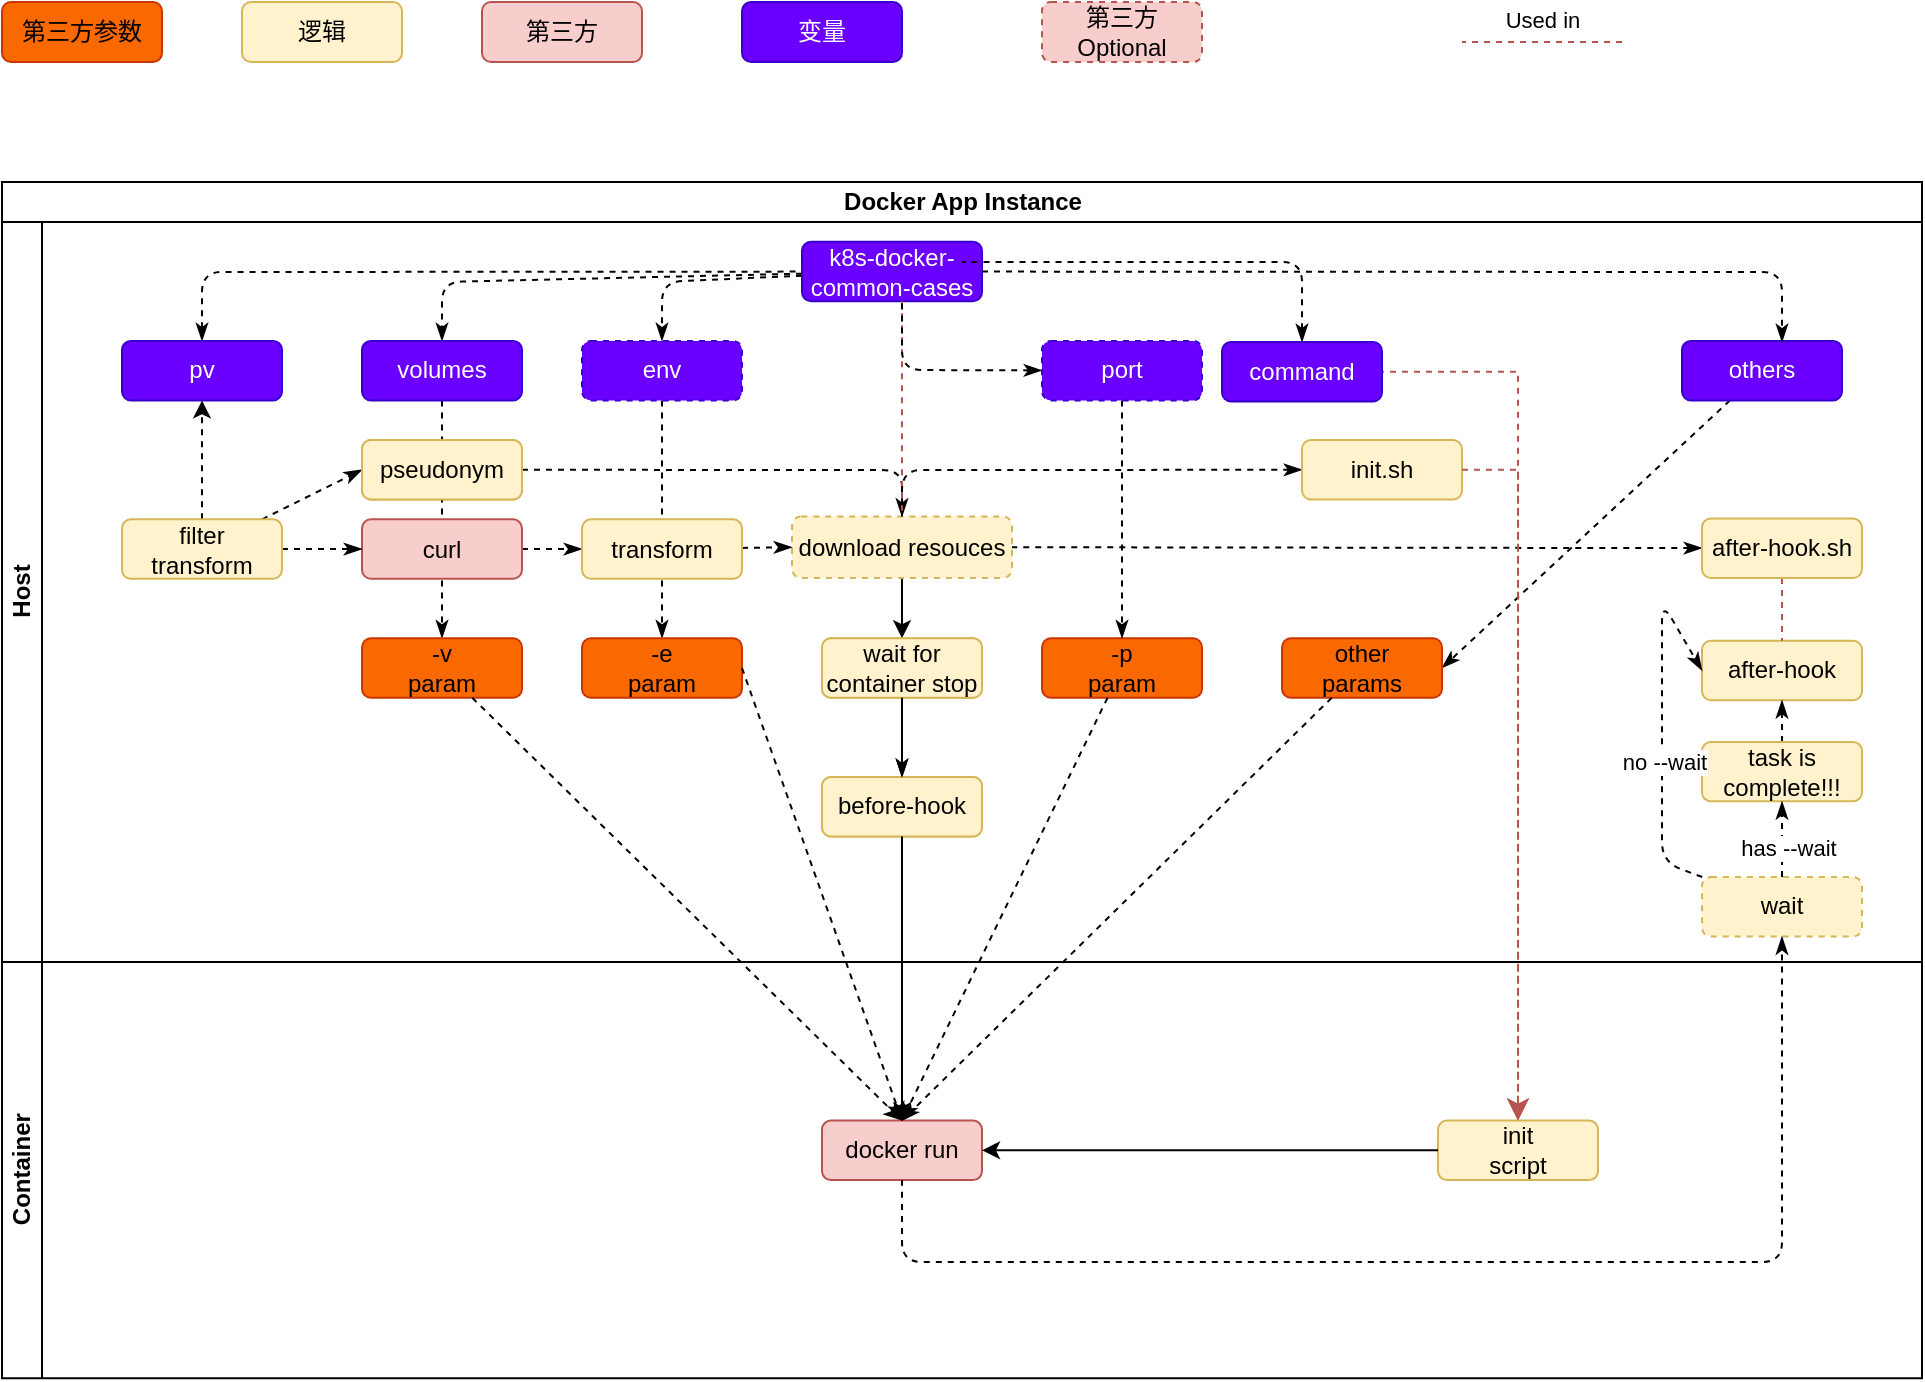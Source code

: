 <mxfile>
    <diagram id="c55iqcwvUlj2xSzX-zpX" name="app inst">
        <mxGraphModel dx="1386" dy="768" grid="1" gridSize="10" guides="1" tooltips="1" connect="1" arrows="1" fold="1" page="1" pageScale="1" pageWidth="1100" pageHeight="850" math="0" shadow="0">
            <root>
                <mxCell id="0"/>
                <mxCell id="1" parent="0"/>
                <mxCell id="2" value="逻辑" style="rounded=1;whiteSpace=wrap;html=1;fillColor=#fff2cc;strokeColor=#d6b656;" vertex="1" parent="1">
                    <mxGeometry x="230" y="30" width="80" height="30" as="geometry"/>
                </mxCell>
                <mxCell id="3" value="第三方" style="rounded=1;whiteSpace=wrap;html=1;fillColor=#f8cecc;strokeColor=#b85450;" vertex="1" parent="1">
                    <mxGeometry x="350" y="30" width="80" height="30" as="geometry"/>
                </mxCell>
                <mxCell id="4" value="变量" style="rounded=1;whiteSpace=wrap;html=1;fillColor=#6a00ff;strokeColor=#3700CC;fontColor=#ffffff;" vertex="1" parent="1">
                    <mxGeometry x="480" y="30" width="80" height="30" as="geometry"/>
                </mxCell>
                <mxCell id="60" value="第三方&lt;br&gt;Optional" style="rounded=1;whiteSpace=wrap;html=1;fillColor=#f8cecc;strokeColor=#b85450;dashed=1;" vertex="1" parent="1">
                    <mxGeometry x="630" y="30" width="80" height="30" as="geometry"/>
                </mxCell>
                <mxCell id="61" value="Used in" style="endArrow=none;dashed=1;html=1;spacingBottom=22;fillColor=#f8cecc;strokeColor=#b85450;" edge="1" parent="1">
                    <mxGeometry width="50" height="50" relative="1" as="geometry">
                        <mxPoint x="920" y="50" as="sourcePoint"/>
                        <mxPoint x="840" y="50" as="targetPoint"/>
                    </mxGeometry>
                </mxCell>
                <mxCell id="62" value="第三方参数" style="rounded=1;whiteSpace=wrap;html=1;fillColor=#fa6800;strokeColor=#C73500;fontColor=#000000;" vertex="1" parent="1">
                    <mxGeometry x="110" y="30" width="80" height="30" as="geometry"/>
                </mxCell>
                <mxCell id="145" value="" style="group" vertex="1" connectable="0" parent="1">
                    <mxGeometry x="110" y="120" width="960" height="555" as="geometry"/>
                </mxCell>
                <mxCell id="5" value="Docker App Instance" style="swimlane;childLayout=stackLayout;resizeParent=1;resizeParentMax=0;horizontal=1;startSize=20;horizontalStack=0;html=1;" vertex="1" parent="145">
                    <mxGeometry width="960" height="390" as="geometry">
                        <mxRectangle width="80" height="30" as="alternateBounds"/>
                    </mxGeometry>
                </mxCell>
                <mxCell id="6" value="Host" style="swimlane;startSize=20;horizontal=0;html=1;" vertex="1" parent="5">
                    <mxGeometry y="20" width="960" height="370" as="geometry"/>
                </mxCell>
                <mxCell id="33" value="wait for container stop" style="rounded=1;whiteSpace=wrap;html=1;fillColor=#fff2cc;strokeColor=#d6b656;" vertex="1" parent="6">
                    <mxGeometry x="410" y="208.125" width="80" height="29.732" as="geometry"/>
                </mxCell>
                <mxCell id="65" value="before-hook" style="rounded=1;whiteSpace=wrap;html=1;fillColor=#fff2cc;strokeColor=#d6b656;" vertex="1" parent="6">
                    <mxGeometry x="410" y="277.5" width="80" height="29.732" as="geometry"/>
                </mxCell>
                <mxCell id="59" style="edgeStyle=none;html=1;entryX=0.5;entryY=0;entryDx=0;entryDy=0;endArrow=classicThin;endFill=1;" edge="1" parent="6" source="33" target="65">
                    <mxGeometry relative="1" as="geometry"/>
                </mxCell>
                <mxCell id="73" style="edgeStyle=none;html=1;entryX=0.5;entryY=0;entryDx=0;entryDy=0;endArrow=classicThin;dashed=1;startArrow=none;startFill=0;endFill=1;" edge="1" parent="6" source="69" target="91">
                    <mxGeometry relative="1" as="geometry">
                        <Array as="points">
                            <mxPoint x="450" y="124"/>
                        </Array>
                    </mxGeometry>
                </mxCell>
                <mxCell id="69" value="pseudonym" style="rounded=1;whiteSpace=wrap;html=1;fillColor=#fff2cc;strokeColor=#d6b656;" vertex="1" parent="6">
                    <mxGeometry x="180" y="109.018" width="80" height="29.732" as="geometry"/>
                </mxCell>
                <mxCell id="71" style="edgeStyle=none;html=1;entryX=0;entryY=0.5;entryDx=0;entryDy=0;endArrow=classicThin;dashed=1;startArrow=none;startFill=0;endFill=1;" edge="1" parent="6" source="70" target="69">
                    <mxGeometry relative="1" as="geometry"/>
                </mxCell>
                <mxCell id="82" value="Host" style="swimlane;startSize=20;horizontal=0;html=1;fontStyle=1" vertex="1" parent="6">
                    <mxGeometry width="960" height="370" as="geometry"/>
                </mxCell>
                <mxCell id="158" style="edgeStyle=none;html=1;entryX=0.5;entryY=0;entryDx=0;entryDy=0;dashed=1;startArrow=none;startFill=0;endArrow=classicThin;endFill=1;" edge="1" parent="82" source="88" target="95">
                    <mxGeometry relative="1" as="geometry">
                        <Array as="points">
                            <mxPoint x="220" y="30"/>
                        </Array>
                    </mxGeometry>
                </mxCell>
                <mxCell id="159" style="edgeStyle=none;html=1;entryX=0.5;entryY=0;entryDx=0;entryDy=0;dashed=1;startArrow=none;startFill=0;endArrow=classicThin;endFill=1;" edge="1" parent="82" source="88" target="101">
                    <mxGeometry relative="1" as="geometry">
                        <Array as="points">
                            <mxPoint x="330" y="30"/>
                        </Array>
                    </mxGeometry>
                </mxCell>
                <mxCell id="88" value="k8s-docker-common-cases" style="rounded=1;whiteSpace=wrap;html=1;fillColor=#6a00ff;strokeColor=#3700CC;fontColor=#ffffff;" vertex="1" parent="82">
                    <mxGeometry x="400" y="9.911" width="90" height="29.732" as="geometry"/>
                </mxCell>
                <mxCell id="90" style="edgeStyle=none;html=1;entryX=0.5;entryY=0;entryDx=0;entryDy=0;" edge="1" parent="82" source="91" target="99">
                    <mxGeometry relative="1" as="geometry"/>
                </mxCell>
                <mxCell id="91" value="download resouces" style="rounded=1;whiteSpace=wrap;html=1;fillColor=#fff2cc;strokeColor=#d6b656;dashed=1;" vertex="1" parent="82">
                    <mxGeometry x="395" y="147.25" width="110" height="30.723" as="geometry"/>
                </mxCell>
                <mxCell id="92" style="edgeStyle=none;html=1;entryX=0.5;entryY=0;entryDx=0;entryDy=0;exitX=0.5;exitY=1;exitDx=0;exitDy=0;endArrow=none;strokeColor=#b85450;dashed=1;spacingBottom=22;fillColor=#f8cecc;" edge="1" parent="82" target="91">
                    <mxGeometry relative="1" as="geometry">
                        <mxPoint x="450" y="39.643" as="sourcePoint"/>
                    </mxGeometry>
                </mxCell>
                <mxCell id="93" style="edgeStyle=none;html=1;entryX=0.5;entryY=0;entryDx=0;entryDy=0;endArrow=classicThin;endFill=1;dashed=1;startArrow=none;startFill=0;" edge="1" parent="82" source="95" target="98">
                    <mxGeometry relative="1" as="geometry">
                        <mxPoint x="180" y="222.991" as="targetPoint"/>
                    </mxGeometry>
                </mxCell>
                <mxCell id="95" value="volumes" style="rounded=1;whiteSpace=wrap;html=1;fillColor=#6a00ff;strokeColor=#3700CC;fontColor=#ffffff;" vertex="1" parent="82">
                    <mxGeometry x="180" y="59.465" width="80" height="29.732" as="geometry"/>
                </mxCell>
                <mxCell id="98" value="-v&lt;br&gt;param" style="rounded=1;whiteSpace=wrap;html=1;fillColor=#fa6800;strokeColor=#C73500;fontColor=#000000;" vertex="1" parent="82">
                    <mxGeometry x="180" y="208.125" width="80" height="29.732" as="geometry"/>
                </mxCell>
                <mxCell id="99" value="wait for container stop" style="rounded=1;whiteSpace=wrap;html=1;fillColor=#fff2cc;strokeColor=#d6b656;" vertex="1" parent="82">
                    <mxGeometry x="410" y="208.125" width="80" height="29.732" as="geometry"/>
                </mxCell>
                <mxCell id="100" style="edgeStyle=none;html=1;entryX=0.5;entryY=0;entryDx=0;entryDy=0;fontColor=default;endArrow=classicThin;endFill=1;dashed=1;startArrow=none;startFill=0;" edge="1" parent="82" source="101" target="102">
                    <mxGeometry relative="1" as="geometry"/>
                </mxCell>
                <mxCell id="101" value="env" style="rounded=1;whiteSpace=wrap;html=1;fillColor=#6a00ff;strokeColor=#3700CC;dashed=1;fontColor=#ffffff;" vertex="1" parent="82">
                    <mxGeometry x="290" y="59.469" width="80" height="29.732" as="geometry"/>
                </mxCell>
                <mxCell id="102" value="-e&lt;br&gt;param" style="rounded=1;whiteSpace=wrap;html=1;fillColor=#fa6800;strokeColor=#C73500;fontColor=#000000;" vertex="1" parent="82">
                    <mxGeometry x="290" y="208.129" width="80" height="29.732" as="geometry"/>
                </mxCell>
                <mxCell id="103" style="edgeStyle=none;html=1;endArrow=classicThin;dashed=1;startArrow=none;startFill=0;endFill=1;" edge="1" parent="82" source="104" target="111">
                    <mxGeometry relative="1" as="geometry"/>
                </mxCell>
                <mxCell id="104" value="curl" style="rounded=1;whiteSpace=wrap;html=1;fillColor=#f8cecc;strokeColor=#b85450;" vertex="1" parent="82">
                    <mxGeometry x="180" y="148.661" width="80" height="29.732" as="geometry"/>
                </mxCell>
                <mxCell id="108" value="before-hook" style="rounded=1;whiteSpace=wrap;html=1;fillColor=#fff2cc;strokeColor=#d6b656;" vertex="1" parent="82">
                    <mxGeometry x="410" y="277.5" width="80" height="29.732" as="geometry"/>
                </mxCell>
                <mxCell id="109" style="edgeStyle=none;html=1;entryX=0.5;entryY=0;entryDx=0;entryDy=0;endArrow=classicThin;endFill=1;" edge="1" parent="82" source="99" target="108">
                    <mxGeometry relative="1" as="geometry"/>
                </mxCell>
                <mxCell id="110" style="edgeStyle=none;html=1;entryX=0;entryY=0.5;entryDx=0;entryDy=0;endArrow=classicThin;dashed=1;startArrow=none;startFill=0;endFill=1;" edge="1" parent="82" source="111" target="91">
                    <mxGeometry relative="1" as="geometry"/>
                </mxCell>
                <mxCell id="111" value="transform" style="rounded=1;whiteSpace=wrap;html=1;fillColor=#fff2cc;strokeColor=#d6b656;" vertex="1" parent="82">
                    <mxGeometry x="290" y="148.661" width="80" height="29.732" as="geometry"/>
                </mxCell>
                <mxCell id="113" value="pseudonym" style="rounded=1;whiteSpace=wrap;html=1;fillColor=#fff2cc;strokeColor=#d6b656;" vertex="1" parent="82">
                    <mxGeometry x="180" y="109.018" width="80" height="29.732" as="geometry"/>
                </mxCell>
                <mxCell id="123" style="edgeStyle=none;html=1;dashed=1;startArrow=classicThin;startFill=1;endArrow=none;endFill=0;" edge="1" parent="82" source="121" target="88">
                    <mxGeometry relative="1" as="geometry">
                        <Array as="points">
                            <mxPoint x="100" y="25"/>
                        </Array>
                    </mxGeometry>
                </mxCell>
                <mxCell id="121" value="pv" style="rounded=1;whiteSpace=wrap;html=1;fillColor=#6a00ff;strokeColor=#3700CC;fontColor=#ffffff;" vertex="1" parent="82">
                    <mxGeometry x="60" y="59.466" width="80" height="29.732" as="geometry"/>
                </mxCell>
                <mxCell id="122" style="edgeStyle=none;html=1;dashed=1;" edge="1" parent="82" source="70" target="121">
                    <mxGeometry relative="1" as="geometry"/>
                </mxCell>
                <mxCell id="156" style="edgeStyle=none;html=1;entryX=0;entryY=0.5;entryDx=0;entryDy=0;dashed=1;startArrow=none;startFill=0;endArrow=classicThin;endFill=1;" edge="1" parent="82" source="70" target="104">
                    <mxGeometry relative="1" as="geometry"/>
                </mxCell>
                <mxCell id="70" value="filter&lt;br&gt;transform" style="rounded=1;whiteSpace=wrap;html=1;fillColor=#fff2cc;strokeColor=#d6b656;" vertex="1" parent="82">
                    <mxGeometry x="60" y="148.661" width="80" height="29.732" as="geometry"/>
                </mxCell>
                <mxCell id="161" style="edgeStyle=none;html=1;dashed=1;startArrow=classicThin;startFill=1;endArrow=none;endFill=0;entryX=0.5;entryY=0;entryDx=0;entryDy=0;" edge="1" parent="82" source="77" target="91">
                    <mxGeometry relative="1" as="geometry">
                        <Array as="points">
                            <mxPoint x="450" y="124"/>
                        </Array>
                    </mxGeometry>
                </mxCell>
                <mxCell id="77" value="init.sh" style="rounded=1;whiteSpace=wrap;html=1;fillColor=#fff2cc;strokeColor=#d6b656;" vertex="1" parent="82">
                    <mxGeometry x="650" y="109.015" width="80" height="29.732" as="geometry"/>
                </mxCell>
                <mxCell id="127" value="-p&lt;br&gt;param" style="rounded=1;whiteSpace=wrap;html=1;fillColor=#fa6800;strokeColor=#C73500;fontColor=#000000;" vertex="1" parent="82">
                    <mxGeometry x="520" y="208.12" width="80" height="29.732" as="geometry"/>
                </mxCell>
                <mxCell id="129" style="edgeStyle=none;html=1;entryX=0.5;entryY=0;entryDx=0;entryDy=0;dashed=1;endArrow=classicThin;endFill=1;startArrow=none;startFill=0;" edge="1" parent="82" source="128" target="127">
                    <mxGeometry relative="1" as="geometry"/>
                </mxCell>
                <mxCell id="132" style="edgeStyle=none;html=1;dashed=1;startArrow=classicThin;startFill=1;endArrow=none;endFill=0;" edge="1" parent="82" source="128">
                    <mxGeometry relative="1" as="geometry">
                        <mxPoint x="450" y="40" as="targetPoint"/>
                        <Array as="points">
                            <mxPoint x="450" y="74"/>
                        </Array>
                    </mxGeometry>
                </mxCell>
                <mxCell id="128" value="port" style="rounded=1;whiteSpace=wrap;html=1;fillColor=#6a00ff;strokeColor=#3700CC;dashed=1;fontColor=#ffffff;" vertex="1" parent="82">
                    <mxGeometry x="520" y="59.46" width="80" height="29.732" as="geometry"/>
                </mxCell>
                <mxCell id="63" value="after-hook" style="rounded=1;whiteSpace=wrap;html=1;fillColor=#fff2cc;strokeColor=#d6b656;" vertex="1" parent="82">
                    <mxGeometry x="850" y="209.393" width="80" height="29.732" as="geometry"/>
                </mxCell>
                <mxCell id="137" style="edgeStyle=none;html=1;entryX=1;entryY=0.5;entryDx=0;entryDy=0;dashed=1;startArrow=classicThin;startFill=1;endArrow=none;endFill=0;" edge="1" parent="82" source="135" target="91">
                    <mxGeometry relative="1" as="geometry"/>
                </mxCell>
                <mxCell id="138" style="edgeStyle=none;html=1;entryX=0.5;entryY=0;entryDx=0;entryDy=0;dashed=1;startArrow=none;startFill=0;endArrow=none;endFill=0;strokeColor=#b85450;spacingBottom=22;fillColor=#f8cecc;" edge="1" parent="82" source="135" target="63">
                    <mxGeometry relative="1" as="geometry"/>
                </mxCell>
                <mxCell id="135" value="after-hook.sh" style="rounded=1;whiteSpace=wrap;html=1;fillColor=#fff2cc;strokeColor=#d6b656;" vertex="1" parent="82">
                    <mxGeometry x="850" y="148.246" width="80" height="29.732" as="geometry"/>
                </mxCell>
                <mxCell id="143" style="edgeStyle=none;html=1;entryX=1;entryY=0.5;entryDx=0;entryDy=0;dashed=1;startArrow=none;startFill=0;endArrow=classicThin;endFill=1;" edge="1" parent="82" source="139" target="141">
                    <mxGeometry relative="1" as="geometry"/>
                </mxCell>
                <mxCell id="139" value="others" style="rounded=1;whiteSpace=wrap;html=1;fillColor=#6a00ff;strokeColor=#3700CC;fontColor=#ffffff;" vertex="1" parent="82">
                    <mxGeometry x="840" y="59.464" width="80" height="29.732" as="geometry"/>
                </mxCell>
                <mxCell id="141" value="other&lt;br&gt;params" style="rounded=1;whiteSpace=wrap;html=1;fillColor=#fa6800;strokeColor=#C73500;fontColor=#000000;" vertex="1" parent="82">
                    <mxGeometry x="640" y="208.124" width="80" height="29.732" as="geometry"/>
                </mxCell>
                <mxCell id="150" style="edgeStyle=none;html=1;entryX=0.5;entryY=1;entryDx=0;entryDy=0;dashed=1;startArrow=none;startFill=0;endArrow=classicThin;endFill=1;" edge="1" parent="82" source="149" target="63">
                    <mxGeometry relative="1" as="geometry"/>
                </mxCell>
                <mxCell id="149" value="task is complete!!!" style="rounded=1;whiteSpace=wrap;html=1;fillColor=#fff2cc;strokeColor=#d6b656;" vertex="1" parent="82">
                    <mxGeometry x="850" y="259.946" width="80" height="29.732" as="geometry"/>
                </mxCell>
                <mxCell id="153" style="edgeStyle=none;html=1;entryX=0;entryY=0.5;entryDx=0;entryDy=0;dashed=1;startArrow=none;startFill=0;endArrow=classicThin;endFill=1;" edge="1" parent="82" source="147" target="63">
                    <mxGeometry relative="1" as="geometry">
                        <Array as="points">
                            <mxPoint x="830" y="320"/>
                            <mxPoint x="830" y="190"/>
                        </Array>
                    </mxGeometry>
                </mxCell>
                <mxCell id="154" value="no --wait" style="edgeLabel;html=1;align=center;verticalAlign=middle;resizable=0;points=[];" vertex="1" connectable="0" parent="153">
                    <mxGeometry x="-0.248" y="-1" relative="1" as="geometry">
                        <mxPoint as="offset"/>
                    </mxGeometry>
                </mxCell>
                <mxCell id="147" value="wait" style="rounded=1;whiteSpace=wrap;html=1;fillColor=#fff2cc;strokeColor=#d6b656;dashed=1;" vertex="1" parent="82">
                    <mxGeometry x="850" y="327.518" width="80" height="29.732" as="geometry"/>
                </mxCell>
                <mxCell id="148" style="edgeStyle=none;html=1;dashed=1;startArrow=none;startFill=0;endArrow=classicThin;endFill=1;entryX=0.5;entryY=1;entryDx=0;entryDy=0;" edge="1" parent="82" source="147" target="149">
                    <mxGeometry relative="1" as="geometry">
                        <mxPoint x="890" y="341.92" as="targetPoint"/>
                    </mxGeometry>
                </mxCell>
                <mxCell id="152" value="has --wait" style="edgeLabel;html=1;align=center;verticalAlign=middle;resizable=0;points=[];" vertex="1" connectable="0" parent="148">
                    <mxGeometry x="-0.226" y="-3" relative="1" as="geometry">
                        <mxPoint as="offset"/>
                    </mxGeometry>
                </mxCell>
                <mxCell id="54" value="Container" style="swimlane;startSize=20;horizontal=0;html=1;" vertex="1" parent="145">
                    <mxGeometry y="390.005" width="960" height="208.125" as="geometry"/>
                </mxCell>
                <mxCell id="57" value="docker run" style="rounded=1;whiteSpace=wrap;html=1;fillColor=#f8cecc;strokeColor=#b85450;" vertex="1" parent="54">
                    <mxGeometry x="410" y="79.286" width="80" height="29.732" as="geometry"/>
                </mxCell>
                <mxCell id="56" value="init&lt;br&gt;script" style="rounded=1;whiteSpace=wrap;html=1;fillColor=#fff2cc;strokeColor=#d6b656;" vertex="1" parent="54">
                    <mxGeometry x="718" y="79.286" width="80" height="29.732" as="geometry"/>
                </mxCell>
                <mxCell id="55" style="edgeStyle=none;html=1;entryX=1;entryY=0.5;entryDx=0;entryDy=0;" edge="1" parent="54" source="56" target="57">
                    <mxGeometry relative="1" as="geometry">
                        <mxPoint x="440" y="-51.04" as="targetPoint"/>
                    </mxGeometry>
                </mxCell>
                <mxCell id="130" style="edgeStyle=none;html=1;entryX=0.5;entryY=0;entryDx=0;entryDy=0;dashed=1;endArrow=classic;endFill=1;" edge="1" parent="145" source="127" target="57">
                    <mxGeometry relative="1" as="geometry"/>
                </mxCell>
                <mxCell id="126" style="edgeStyle=none;html=1;entryX=0.5;entryY=0;entryDx=0;entryDy=0;dashed=1;exitX=1;exitY=0.5;exitDx=0;exitDy=0;" edge="1" parent="145" source="102" target="57">
                    <mxGeometry relative="1" as="geometry"/>
                </mxCell>
                <mxCell id="124" style="edgeStyle=none;html=1;entryX=0.5;entryY=0;entryDx=0;entryDy=0;dashed=1;" edge="1" parent="145" source="98" target="57">
                    <mxGeometry relative="1" as="geometry"/>
                </mxCell>
                <mxCell id="66" style="edgeStyle=none;html=1;entryX=0.5;entryY=0;entryDx=0;entryDy=0;" edge="1" parent="145" source="65" target="57">
                    <mxGeometry relative="1" as="geometry"/>
                </mxCell>
                <mxCell id="144" style="edgeStyle=none;html=1;entryX=0.5;entryY=0;entryDx=0;entryDy=0;dashed=1;startArrow=none;startFill=0;endArrow=classicThin;endFill=1;" edge="1" parent="145" source="141" target="57">
                    <mxGeometry relative="1" as="geometry"/>
                </mxCell>
                <mxCell id="58" value="" style="edgeStyle=segmentEdgeStyle;endArrow=classic;html=1;curved=0;rounded=0;endSize=8;startSize=8;entryX=0.5;entryY=0;entryDx=0;entryDy=0;dashed=1;fillColor=#f8cecc;strokeColor=#b85450;exitX=0;exitY=0.5;exitDx=0;exitDy=0;" edge="1" parent="145" source="76" target="56">
                    <mxGeometry width="50" height="50" relative="1" as="geometry">
                        <mxPoint x="850" y="227.946" as="sourcePoint"/>
                        <mxPoint x="710" y="158.571" as="targetPoint"/>
                    </mxGeometry>
                </mxCell>
                <mxCell id="78" value="" style="edgeStyle=segmentEdgeStyle;endArrow=classic;html=1;curved=0;rounded=0;endSize=8;startSize=8;dashed=1;fillColor=#f8cecc;strokeColor=#b85450;exitX=1;exitY=0.5;exitDx=0;exitDy=0;" edge="1" parent="145" source="77" target="56">
                    <mxGeometry width="50" height="50" relative="1" as="geometry">
                        <mxPoint x="810" y="312.188" as="sourcePoint"/>
                        <mxPoint x="820" y="436.071" as="targetPoint"/>
                    </mxGeometry>
                </mxCell>
                <mxCell id="146" style="edgeStyle=none;html=1;entryX=0.5;entryY=1;entryDx=0;entryDy=0;dashed=1;startArrow=none;startFill=0;endArrow=classicThin;endFill=1;" edge="1" parent="145" source="57" target="147">
                    <mxGeometry relative="1" as="geometry">
                        <Array as="points">
                            <mxPoint x="450" y="500.491"/>
                            <mxPoint x="450" y="540"/>
                            <mxPoint x="890" y="540"/>
                        </Array>
                    </mxGeometry>
                </mxCell>
                <mxCell id="76" value="command" style="rounded=1;whiteSpace=wrap;html=1;fillColor=#6a00ff;strokeColor=#3700CC;fontColor=#ffffff;" vertex="1" parent="145">
                    <mxGeometry x="610" y="80.005" width="80" height="29.732" as="geometry"/>
                </mxCell>
                <mxCell id="79" style="edgeStyle=none;html=1;dashed=1;startArrow=classicThin;startFill=1;endArrow=none;endFill=0;entryX=0.889;entryY=0.339;entryDx=0;entryDy=0;entryPerimeter=0;exitX=0.5;exitY=0;exitDx=0;exitDy=0;" edge="1" parent="145" source="76" target="88">
                    <mxGeometry relative="1" as="geometry">
                        <mxPoint x="825" y="59.643" as="targetPoint"/>
                        <Array as="points">
                            <mxPoint x="650" y="40"/>
                        </Array>
                    </mxGeometry>
                </mxCell>
                <mxCell id="160" style="edgeStyle=none;html=1;dashed=1;startArrow=none;startFill=0;endArrow=classicThin;endFill=1;" edge="1" parent="1" source="88">
                    <mxGeometry relative="1" as="geometry">
                        <mxPoint x="1000" y="200" as="targetPoint"/>
                        <Array as="points">
                            <mxPoint x="1000" y="165"/>
                        </Array>
                    </mxGeometry>
                </mxCell>
            </root>
        </mxGraphModel>
    </diagram>
</mxfile>

